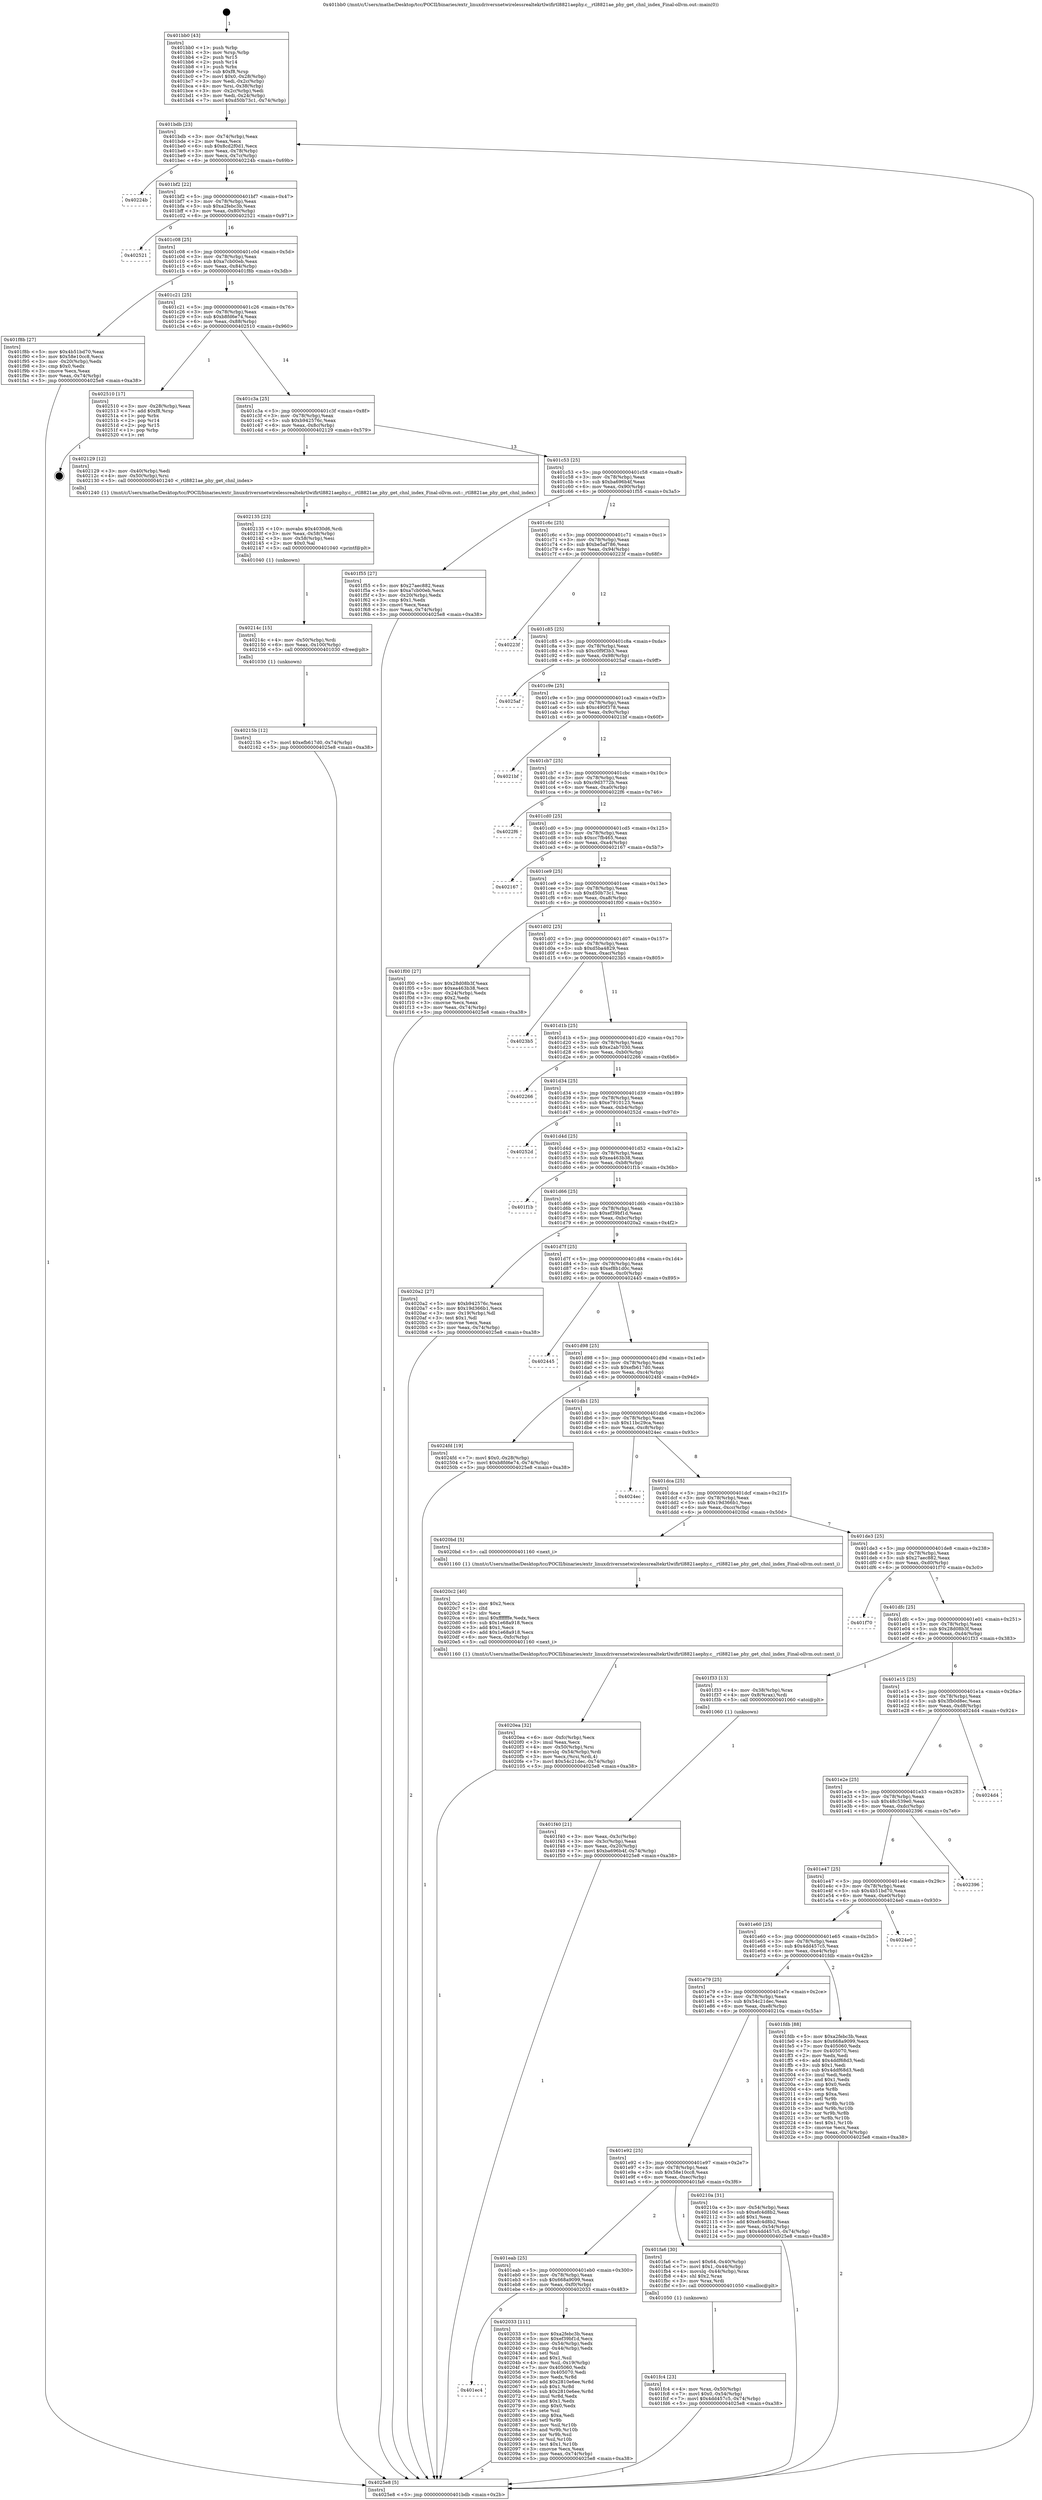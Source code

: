 digraph "0x401bb0" {
  label = "0x401bb0 (/mnt/c/Users/mathe/Desktop/tcc/POCII/binaries/extr_linuxdriversnetwirelessrealtekrtlwifirtl8821aephy.c__rtl8821ae_phy_get_chnl_index_Final-ollvm.out::main(0))"
  labelloc = "t"
  node[shape=record]

  Entry [label="",width=0.3,height=0.3,shape=circle,fillcolor=black,style=filled]
  "0x401bdb" [label="{
     0x401bdb [23]\l
     | [instrs]\l
     &nbsp;&nbsp;0x401bdb \<+3\>: mov -0x74(%rbp),%eax\l
     &nbsp;&nbsp;0x401bde \<+2\>: mov %eax,%ecx\l
     &nbsp;&nbsp;0x401be0 \<+6\>: sub $0x8cd2f0d1,%ecx\l
     &nbsp;&nbsp;0x401be6 \<+3\>: mov %eax,-0x78(%rbp)\l
     &nbsp;&nbsp;0x401be9 \<+3\>: mov %ecx,-0x7c(%rbp)\l
     &nbsp;&nbsp;0x401bec \<+6\>: je 000000000040224b \<main+0x69b\>\l
  }"]
  "0x40224b" [label="{
     0x40224b\l
  }", style=dashed]
  "0x401bf2" [label="{
     0x401bf2 [22]\l
     | [instrs]\l
     &nbsp;&nbsp;0x401bf2 \<+5\>: jmp 0000000000401bf7 \<main+0x47\>\l
     &nbsp;&nbsp;0x401bf7 \<+3\>: mov -0x78(%rbp),%eax\l
     &nbsp;&nbsp;0x401bfa \<+5\>: sub $0xa2febc3b,%eax\l
     &nbsp;&nbsp;0x401bff \<+3\>: mov %eax,-0x80(%rbp)\l
     &nbsp;&nbsp;0x401c02 \<+6\>: je 0000000000402521 \<main+0x971\>\l
  }"]
  Exit [label="",width=0.3,height=0.3,shape=circle,fillcolor=black,style=filled,peripheries=2]
  "0x402521" [label="{
     0x402521\l
  }", style=dashed]
  "0x401c08" [label="{
     0x401c08 [25]\l
     | [instrs]\l
     &nbsp;&nbsp;0x401c08 \<+5\>: jmp 0000000000401c0d \<main+0x5d\>\l
     &nbsp;&nbsp;0x401c0d \<+3\>: mov -0x78(%rbp),%eax\l
     &nbsp;&nbsp;0x401c10 \<+5\>: sub $0xa7cb00eb,%eax\l
     &nbsp;&nbsp;0x401c15 \<+6\>: mov %eax,-0x84(%rbp)\l
     &nbsp;&nbsp;0x401c1b \<+6\>: je 0000000000401f8b \<main+0x3db\>\l
  }"]
  "0x40215b" [label="{
     0x40215b [12]\l
     | [instrs]\l
     &nbsp;&nbsp;0x40215b \<+7\>: movl $0xefb617d0,-0x74(%rbp)\l
     &nbsp;&nbsp;0x402162 \<+5\>: jmp 00000000004025e8 \<main+0xa38\>\l
  }"]
  "0x401f8b" [label="{
     0x401f8b [27]\l
     | [instrs]\l
     &nbsp;&nbsp;0x401f8b \<+5\>: mov $0x4b51bd70,%eax\l
     &nbsp;&nbsp;0x401f90 \<+5\>: mov $0x58e10cc8,%ecx\l
     &nbsp;&nbsp;0x401f95 \<+3\>: mov -0x20(%rbp),%edx\l
     &nbsp;&nbsp;0x401f98 \<+3\>: cmp $0x0,%edx\l
     &nbsp;&nbsp;0x401f9b \<+3\>: cmove %ecx,%eax\l
     &nbsp;&nbsp;0x401f9e \<+3\>: mov %eax,-0x74(%rbp)\l
     &nbsp;&nbsp;0x401fa1 \<+5\>: jmp 00000000004025e8 \<main+0xa38\>\l
  }"]
  "0x401c21" [label="{
     0x401c21 [25]\l
     | [instrs]\l
     &nbsp;&nbsp;0x401c21 \<+5\>: jmp 0000000000401c26 \<main+0x76\>\l
     &nbsp;&nbsp;0x401c26 \<+3\>: mov -0x78(%rbp),%eax\l
     &nbsp;&nbsp;0x401c29 \<+5\>: sub $0xb8fd6e74,%eax\l
     &nbsp;&nbsp;0x401c2e \<+6\>: mov %eax,-0x88(%rbp)\l
     &nbsp;&nbsp;0x401c34 \<+6\>: je 0000000000402510 \<main+0x960\>\l
  }"]
  "0x40214c" [label="{
     0x40214c [15]\l
     | [instrs]\l
     &nbsp;&nbsp;0x40214c \<+4\>: mov -0x50(%rbp),%rdi\l
     &nbsp;&nbsp;0x402150 \<+6\>: mov %eax,-0x100(%rbp)\l
     &nbsp;&nbsp;0x402156 \<+5\>: call 0000000000401030 \<free@plt\>\l
     | [calls]\l
     &nbsp;&nbsp;0x401030 \{1\} (unknown)\l
  }"]
  "0x402510" [label="{
     0x402510 [17]\l
     | [instrs]\l
     &nbsp;&nbsp;0x402510 \<+3\>: mov -0x28(%rbp),%eax\l
     &nbsp;&nbsp;0x402513 \<+7\>: add $0xf8,%rsp\l
     &nbsp;&nbsp;0x40251a \<+1\>: pop %rbx\l
     &nbsp;&nbsp;0x40251b \<+2\>: pop %r14\l
     &nbsp;&nbsp;0x40251d \<+2\>: pop %r15\l
     &nbsp;&nbsp;0x40251f \<+1\>: pop %rbp\l
     &nbsp;&nbsp;0x402520 \<+1\>: ret\l
  }"]
  "0x401c3a" [label="{
     0x401c3a [25]\l
     | [instrs]\l
     &nbsp;&nbsp;0x401c3a \<+5\>: jmp 0000000000401c3f \<main+0x8f\>\l
     &nbsp;&nbsp;0x401c3f \<+3\>: mov -0x78(%rbp),%eax\l
     &nbsp;&nbsp;0x401c42 \<+5\>: sub $0xb942576c,%eax\l
     &nbsp;&nbsp;0x401c47 \<+6\>: mov %eax,-0x8c(%rbp)\l
     &nbsp;&nbsp;0x401c4d \<+6\>: je 0000000000402129 \<main+0x579\>\l
  }"]
  "0x402135" [label="{
     0x402135 [23]\l
     | [instrs]\l
     &nbsp;&nbsp;0x402135 \<+10\>: movabs $0x4030d6,%rdi\l
     &nbsp;&nbsp;0x40213f \<+3\>: mov %eax,-0x58(%rbp)\l
     &nbsp;&nbsp;0x402142 \<+3\>: mov -0x58(%rbp),%esi\l
     &nbsp;&nbsp;0x402145 \<+2\>: mov $0x0,%al\l
     &nbsp;&nbsp;0x402147 \<+5\>: call 0000000000401040 \<printf@plt\>\l
     | [calls]\l
     &nbsp;&nbsp;0x401040 \{1\} (unknown)\l
  }"]
  "0x402129" [label="{
     0x402129 [12]\l
     | [instrs]\l
     &nbsp;&nbsp;0x402129 \<+3\>: mov -0x40(%rbp),%edi\l
     &nbsp;&nbsp;0x40212c \<+4\>: mov -0x50(%rbp),%rsi\l
     &nbsp;&nbsp;0x402130 \<+5\>: call 0000000000401240 \<_rtl8821ae_phy_get_chnl_index\>\l
     | [calls]\l
     &nbsp;&nbsp;0x401240 \{1\} (/mnt/c/Users/mathe/Desktop/tcc/POCII/binaries/extr_linuxdriversnetwirelessrealtekrtlwifirtl8821aephy.c__rtl8821ae_phy_get_chnl_index_Final-ollvm.out::_rtl8821ae_phy_get_chnl_index)\l
  }"]
  "0x401c53" [label="{
     0x401c53 [25]\l
     | [instrs]\l
     &nbsp;&nbsp;0x401c53 \<+5\>: jmp 0000000000401c58 \<main+0xa8\>\l
     &nbsp;&nbsp;0x401c58 \<+3\>: mov -0x78(%rbp),%eax\l
     &nbsp;&nbsp;0x401c5b \<+5\>: sub $0xba696b4f,%eax\l
     &nbsp;&nbsp;0x401c60 \<+6\>: mov %eax,-0x90(%rbp)\l
     &nbsp;&nbsp;0x401c66 \<+6\>: je 0000000000401f55 \<main+0x3a5\>\l
  }"]
  "0x4020ea" [label="{
     0x4020ea [32]\l
     | [instrs]\l
     &nbsp;&nbsp;0x4020ea \<+6\>: mov -0xfc(%rbp),%ecx\l
     &nbsp;&nbsp;0x4020f0 \<+3\>: imul %eax,%ecx\l
     &nbsp;&nbsp;0x4020f3 \<+4\>: mov -0x50(%rbp),%rsi\l
     &nbsp;&nbsp;0x4020f7 \<+4\>: movslq -0x54(%rbp),%rdi\l
     &nbsp;&nbsp;0x4020fb \<+3\>: mov %ecx,(%rsi,%rdi,4)\l
     &nbsp;&nbsp;0x4020fe \<+7\>: movl $0x54c21dec,-0x74(%rbp)\l
     &nbsp;&nbsp;0x402105 \<+5\>: jmp 00000000004025e8 \<main+0xa38\>\l
  }"]
  "0x401f55" [label="{
     0x401f55 [27]\l
     | [instrs]\l
     &nbsp;&nbsp;0x401f55 \<+5\>: mov $0x27aec882,%eax\l
     &nbsp;&nbsp;0x401f5a \<+5\>: mov $0xa7cb00eb,%ecx\l
     &nbsp;&nbsp;0x401f5f \<+3\>: mov -0x20(%rbp),%edx\l
     &nbsp;&nbsp;0x401f62 \<+3\>: cmp $0x1,%edx\l
     &nbsp;&nbsp;0x401f65 \<+3\>: cmovl %ecx,%eax\l
     &nbsp;&nbsp;0x401f68 \<+3\>: mov %eax,-0x74(%rbp)\l
     &nbsp;&nbsp;0x401f6b \<+5\>: jmp 00000000004025e8 \<main+0xa38\>\l
  }"]
  "0x401c6c" [label="{
     0x401c6c [25]\l
     | [instrs]\l
     &nbsp;&nbsp;0x401c6c \<+5\>: jmp 0000000000401c71 \<main+0xc1\>\l
     &nbsp;&nbsp;0x401c71 \<+3\>: mov -0x78(%rbp),%eax\l
     &nbsp;&nbsp;0x401c74 \<+5\>: sub $0xbe5af786,%eax\l
     &nbsp;&nbsp;0x401c79 \<+6\>: mov %eax,-0x94(%rbp)\l
     &nbsp;&nbsp;0x401c7f \<+6\>: je 000000000040223f \<main+0x68f\>\l
  }"]
  "0x4020c2" [label="{
     0x4020c2 [40]\l
     | [instrs]\l
     &nbsp;&nbsp;0x4020c2 \<+5\>: mov $0x2,%ecx\l
     &nbsp;&nbsp;0x4020c7 \<+1\>: cltd\l
     &nbsp;&nbsp;0x4020c8 \<+2\>: idiv %ecx\l
     &nbsp;&nbsp;0x4020ca \<+6\>: imul $0xfffffffe,%edx,%ecx\l
     &nbsp;&nbsp;0x4020d0 \<+6\>: sub $0x1e68a918,%ecx\l
     &nbsp;&nbsp;0x4020d6 \<+3\>: add $0x1,%ecx\l
     &nbsp;&nbsp;0x4020d9 \<+6\>: add $0x1e68a918,%ecx\l
     &nbsp;&nbsp;0x4020df \<+6\>: mov %ecx,-0xfc(%rbp)\l
     &nbsp;&nbsp;0x4020e5 \<+5\>: call 0000000000401160 \<next_i\>\l
     | [calls]\l
     &nbsp;&nbsp;0x401160 \{1\} (/mnt/c/Users/mathe/Desktop/tcc/POCII/binaries/extr_linuxdriversnetwirelessrealtekrtlwifirtl8821aephy.c__rtl8821ae_phy_get_chnl_index_Final-ollvm.out::next_i)\l
  }"]
  "0x40223f" [label="{
     0x40223f\l
  }", style=dashed]
  "0x401c85" [label="{
     0x401c85 [25]\l
     | [instrs]\l
     &nbsp;&nbsp;0x401c85 \<+5\>: jmp 0000000000401c8a \<main+0xda\>\l
     &nbsp;&nbsp;0x401c8a \<+3\>: mov -0x78(%rbp),%eax\l
     &nbsp;&nbsp;0x401c8d \<+5\>: sub $0xc0f9f3b3,%eax\l
     &nbsp;&nbsp;0x401c92 \<+6\>: mov %eax,-0x98(%rbp)\l
     &nbsp;&nbsp;0x401c98 \<+6\>: je 00000000004025af \<main+0x9ff\>\l
  }"]
  "0x401ec4" [label="{
     0x401ec4\l
  }", style=dashed]
  "0x4025af" [label="{
     0x4025af\l
  }", style=dashed]
  "0x401c9e" [label="{
     0x401c9e [25]\l
     | [instrs]\l
     &nbsp;&nbsp;0x401c9e \<+5\>: jmp 0000000000401ca3 \<main+0xf3\>\l
     &nbsp;&nbsp;0x401ca3 \<+3\>: mov -0x78(%rbp),%eax\l
     &nbsp;&nbsp;0x401ca6 \<+5\>: sub $0xc490f378,%eax\l
     &nbsp;&nbsp;0x401cab \<+6\>: mov %eax,-0x9c(%rbp)\l
     &nbsp;&nbsp;0x401cb1 \<+6\>: je 00000000004021bf \<main+0x60f\>\l
  }"]
  "0x402033" [label="{
     0x402033 [111]\l
     | [instrs]\l
     &nbsp;&nbsp;0x402033 \<+5\>: mov $0xa2febc3b,%eax\l
     &nbsp;&nbsp;0x402038 \<+5\>: mov $0xef39bf1d,%ecx\l
     &nbsp;&nbsp;0x40203d \<+3\>: mov -0x54(%rbp),%edx\l
     &nbsp;&nbsp;0x402040 \<+3\>: cmp -0x44(%rbp),%edx\l
     &nbsp;&nbsp;0x402043 \<+4\>: setl %sil\l
     &nbsp;&nbsp;0x402047 \<+4\>: and $0x1,%sil\l
     &nbsp;&nbsp;0x40204b \<+4\>: mov %sil,-0x19(%rbp)\l
     &nbsp;&nbsp;0x40204f \<+7\>: mov 0x405060,%edx\l
     &nbsp;&nbsp;0x402056 \<+7\>: mov 0x405070,%edi\l
     &nbsp;&nbsp;0x40205d \<+3\>: mov %edx,%r8d\l
     &nbsp;&nbsp;0x402060 \<+7\>: add $0x2810e6ee,%r8d\l
     &nbsp;&nbsp;0x402067 \<+4\>: sub $0x1,%r8d\l
     &nbsp;&nbsp;0x40206b \<+7\>: sub $0x2810e6ee,%r8d\l
     &nbsp;&nbsp;0x402072 \<+4\>: imul %r8d,%edx\l
     &nbsp;&nbsp;0x402076 \<+3\>: and $0x1,%edx\l
     &nbsp;&nbsp;0x402079 \<+3\>: cmp $0x0,%edx\l
     &nbsp;&nbsp;0x40207c \<+4\>: sete %sil\l
     &nbsp;&nbsp;0x402080 \<+3\>: cmp $0xa,%edi\l
     &nbsp;&nbsp;0x402083 \<+4\>: setl %r9b\l
     &nbsp;&nbsp;0x402087 \<+3\>: mov %sil,%r10b\l
     &nbsp;&nbsp;0x40208a \<+3\>: and %r9b,%r10b\l
     &nbsp;&nbsp;0x40208d \<+3\>: xor %r9b,%sil\l
     &nbsp;&nbsp;0x402090 \<+3\>: or %sil,%r10b\l
     &nbsp;&nbsp;0x402093 \<+4\>: test $0x1,%r10b\l
     &nbsp;&nbsp;0x402097 \<+3\>: cmovne %ecx,%eax\l
     &nbsp;&nbsp;0x40209a \<+3\>: mov %eax,-0x74(%rbp)\l
     &nbsp;&nbsp;0x40209d \<+5\>: jmp 00000000004025e8 \<main+0xa38\>\l
  }"]
  "0x4021bf" [label="{
     0x4021bf\l
  }", style=dashed]
  "0x401cb7" [label="{
     0x401cb7 [25]\l
     | [instrs]\l
     &nbsp;&nbsp;0x401cb7 \<+5\>: jmp 0000000000401cbc \<main+0x10c\>\l
     &nbsp;&nbsp;0x401cbc \<+3\>: mov -0x78(%rbp),%eax\l
     &nbsp;&nbsp;0x401cbf \<+5\>: sub $0xc9d3772b,%eax\l
     &nbsp;&nbsp;0x401cc4 \<+6\>: mov %eax,-0xa0(%rbp)\l
     &nbsp;&nbsp;0x401cca \<+6\>: je 00000000004022f6 \<main+0x746\>\l
  }"]
  "0x401fc4" [label="{
     0x401fc4 [23]\l
     | [instrs]\l
     &nbsp;&nbsp;0x401fc4 \<+4\>: mov %rax,-0x50(%rbp)\l
     &nbsp;&nbsp;0x401fc8 \<+7\>: movl $0x0,-0x54(%rbp)\l
     &nbsp;&nbsp;0x401fcf \<+7\>: movl $0x4dd457c5,-0x74(%rbp)\l
     &nbsp;&nbsp;0x401fd6 \<+5\>: jmp 00000000004025e8 \<main+0xa38\>\l
  }"]
  "0x4022f6" [label="{
     0x4022f6\l
  }", style=dashed]
  "0x401cd0" [label="{
     0x401cd0 [25]\l
     | [instrs]\l
     &nbsp;&nbsp;0x401cd0 \<+5\>: jmp 0000000000401cd5 \<main+0x125\>\l
     &nbsp;&nbsp;0x401cd5 \<+3\>: mov -0x78(%rbp),%eax\l
     &nbsp;&nbsp;0x401cd8 \<+5\>: sub $0xcc7fb465,%eax\l
     &nbsp;&nbsp;0x401cdd \<+6\>: mov %eax,-0xa4(%rbp)\l
     &nbsp;&nbsp;0x401ce3 \<+6\>: je 0000000000402167 \<main+0x5b7\>\l
  }"]
  "0x401eab" [label="{
     0x401eab [25]\l
     | [instrs]\l
     &nbsp;&nbsp;0x401eab \<+5\>: jmp 0000000000401eb0 \<main+0x300\>\l
     &nbsp;&nbsp;0x401eb0 \<+3\>: mov -0x78(%rbp),%eax\l
     &nbsp;&nbsp;0x401eb3 \<+5\>: sub $0x668a9099,%eax\l
     &nbsp;&nbsp;0x401eb8 \<+6\>: mov %eax,-0xf0(%rbp)\l
     &nbsp;&nbsp;0x401ebe \<+6\>: je 0000000000402033 \<main+0x483\>\l
  }"]
  "0x402167" [label="{
     0x402167\l
  }", style=dashed]
  "0x401ce9" [label="{
     0x401ce9 [25]\l
     | [instrs]\l
     &nbsp;&nbsp;0x401ce9 \<+5\>: jmp 0000000000401cee \<main+0x13e\>\l
     &nbsp;&nbsp;0x401cee \<+3\>: mov -0x78(%rbp),%eax\l
     &nbsp;&nbsp;0x401cf1 \<+5\>: sub $0xd50b73c1,%eax\l
     &nbsp;&nbsp;0x401cf6 \<+6\>: mov %eax,-0xa8(%rbp)\l
     &nbsp;&nbsp;0x401cfc \<+6\>: je 0000000000401f00 \<main+0x350\>\l
  }"]
  "0x401fa6" [label="{
     0x401fa6 [30]\l
     | [instrs]\l
     &nbsp;&nbsp;0x401fa6 \<+7\>: movl $0x64,-0x40(%rbp)\l
     &nbsp;&nbsp;0x401fad \<+7\>: movl $0x1,-0x44(%rbp)\l
     &nbsp;&nbsp;0x401fb4 \<+4\>: movslq -0x44(%rbp),%rax\l
     &nbsp;&nbsp;0x401fb8 \<+4\>: shl $0x2,%rax\l
     &nbsp;&nbsp;0x401fbc \<+3\>: mov %rax,%rdi\l
     &nbsp;&nbsp;0x401fbf \<+5\>: call 0000000000401050 \<malloc@plt\>\l
     | [calls]\l
     &nbsp;&nbsp;0x401050 \{1\} (unknown)\l
  }"]
  "0x401f00" [label="{
     0x401f00 [27]\l
     | [instrs]\l
     &nbsp;&nbsp;0x401f00 \<+5\>: mov $0x28d08b3f,%eax\l
     &nbsp;&nbsp;0x401f05 \<+5\>: mov $0xea463b38,%ecx\l
     &nbsp;&nbsp;0x401f0a \<+3\>: mov -0x24(%rbp),%edx\l
     &nbsp;&nbsp;0x401f0d \<+3\>: cmp $0x2,%edx\l
     &nbsp;&nbsp;0x401f10 \<+3\>: cmovne %ecx,%eax\l
     &nbsp;&nbsp;0x401f13 \<+3\>: mov %eax,-0x74(%rbp)\l
     &nbsp;&nbsp;0x401f16 \<+5\>: jmp 00000000004025e8 \<main+0xa38\>\l
  }"]
  "0x401d02" [label="{
     0x401d02 [25]\l
     | [instrs]\l
     &nbsp;&nbsp;0x401d02 \<+5\>: jmp 0000000000401d07 \<main+0x157\>\l
     &nbsp;&nbsp;0x401d07 \<+3\>: mov -0x78(%rbp),%eax\l
     &nbsp;&nbsp;0x401d0a \<+5\>: sub $0xd5ba4829,%eax\l
     &nbsp;&nbsp;0x401d0f \<+6\>: mov %eax,-0xac(%rbp)\l
     &nbsp;&nbsp;0x401d15 \<+6\>: je 00000000004023b5 \<main+0x805\>\l
  }"]
  "0x4025e8" [label="{
     0x4025e8 [5]\l
     | [instrs]\l
     &nbsp;&nbsp;0x4025e8 \<+5\>: jmp 0000000000401bdb \<main+0x2b\>\l
  }"]
  "0x401bb0" [label="{
     0x401bb0 [43]\l
     | [instrs]\l
     &nbsp;&nbsp;0x401bb0 \<+1\>: push %rbp\l
     &nbsp;&nbsp;0x401bb1 \<+3\>: mov %rsp,%rbp\l
     &nbsp;&nbsp;0x401bb4 \<+2\>: push %r15\l
     &nbsp;&nbsp;0x401bb6 \<+2\>: push %r14\l
     &nbsp;&nbsp;0x401bb8 \<+1\>: push %rbx\l
     &nbsp;&nbsp;0x401bb9 \<+7\>: sub $0xf8,%rsp\l
     &nbsp;&nbsp;0x401bc0 \<+7\>: movl $0x0,-0x28(%rbp)\l
     &nbsp;&nbsp;0x401bc7 \<+3\>: mov %edi,-0x2c(%rbp)\l
     &nbsp;&nbsp;0x401bca \<+4\>: mov %rsi,-0x38(%rbp)\l
     &nbsp;&nbsp;0x401bce \<+3\>: mov -0x2c(%rbp),%edi\l
     &nbsp;&nbsp;0x401bd1 \<+3\>: mov %edi,-0x24(%rbp)\l
     &nbsp;&nbsp;0x401bd4 \<+7\>: movl $0xd50b73c1,-0x74(%rbp)\l
  }"]
  "0x401e92" [label="{
     0x401e92 [25]\l
     | [instrs]\l
     &nbsp;&nbsp;0x401e92 \<+5\>: jmp 0000000000401e97 \<main+0x2e7\>\l
     &nbsp;&nbsp;0x401e97 \<+3\>: mov -0x78(%rbp),%eax\l
     &nbsp;&nbsp;0x401e9a \<+5\>: sub $0x58e10cc8,%eax\l
     &nbsp;&nbsp;0x401e9f \<+6\>: mov %eax,-0xec(%rbp)\l
     &nbsp;&nbsp;0x401ea5 \<+6\>: je 0000000000401fa6 \<main+0x3f6\>\l
  }"]
  "0x4023b5" [label="{
     0x4023b5\l
  }", style=dashed]
  "0x401d1b" [label="{
     0x401d1b [25]\l
     | [instrs]\l
     &nbsp;&nbsp;0x401d1b \<+5\>: jmp 0000000000401d20 \<main+0x170\>\l
     &nbsp;&nbsp;0x401d20 \<+3\>: mov -0x78(%rbp),%eax\l
     &nbsp;&nbsp;0x401d23 \<+5\>: sub $0xe2ab7030,%eax\l
     &nbsp;&nbsp;0x401d28 \<+6\>: mov %eax,-0xb0(%rbp)\l
     &nbsp;&nbsp;0x401d2e \<+6\>: je 0000000000402266 \<main+0x6b6\>\l
  }"]
  "0x40210a" [label="{
     0x40210a [31]\l
     | [instrs]\l
     &nbsp;&nbsp;0x40210a \<+3\>: mov -0x54(%rbp),%eax\l
     &nbsp;&nbsp;0x40210d \<+5\>: sub $0xefc4d8b2,%eax\l
     &nbsp;&nbsp;0x402112 \<+3\>: add $0x1,%eax\l
     &nbsp;&nbsp;0x402115 \<+5\>: add $0xefc4d8b2,%eax\l
     &nbsp;&nbsp;0x40211a \<+3\>: mov %eax,-0x54(%rbp)\l
     &nbsp;&nbsp;0x40211d \<+7\>: movl $0x4dd457c5,-0x74(%rbp)\l
     &nbsp;&nbsp;0x402124 \<+5\>: jmp 00000000004025e8 \<main+0xa38\>\l
  }"]
  "0x402266" [label="{
     0x402266\l
  }", style=dashed]
  "0x401d34" [label="{
     0x401d34 [25]\l
     | [instrs]\l
     &nbsp;&nbsp;0x401d34 \<+5\>: jmp 0000000000401d39 \<main+0x189\>\l
     &nbsp;&nbsp;0x401d39 \<+3\>: mov -0x78(%rbp),%eax\l
     &nbsp;&nbsp;0x401d3c \<+5\>: sub $0xe7910123,%eax\l
     &nbsp;&nbsp;0x401d41 \<+6\>: mov %eax,-0xb4(%rbp)\l
     &nbsp;&nbsp;0x401d47 \<+6\>: je 000000000040252d \<main+0x97d\>\l
  }"]
  "0x401e79" [label="{
     0x401e79 [25]\l
     | [instrs]\l
     &nbsp;&nbsp;0x401e79 \<+5\>: jmp 0000000000401e7e \<main+0x2ce\>\l
     &nbsp;&nbsp;0x401e7e \<+3\>: mov -0x78(%rbp),%eax\l
     &nbsp;&nbsp;0x401e81 \<+5\>: sub $0x54c21dec,%eax\l
     &nbsp;&nbsp;0x401e86 \<+6\>: mov %eax,-0xe8(%rbp)\l
     &nbsp;&nbsp;0x401e8c \<+6\>: je 000000000040210a \<main+0x55a\>\l
  }"]
  "0x40252d" [label="{
     0x40252d\l
  }", style=dashed]
  "0x401d4d" [label="{
     0x401d4d [25]\l
     | [instrs]\l
     &nbsp;&nbsp;0x401d4d \<+5\>: jmp 0000000000401d52 \<main+0x1a2\>\l
     &nbsp;&nbsp;0x401d52 \<+3\>: mov -0x78(%rbp),%eax\l
     &nbsp;&nbsp;0x401d55 \<+5\>: sub $0xea463b38,%eax\l
     &nbsp;&nbsp;0x401d5a \<+6\>: mov %eax,-0xb8(%rbp)\l
     &nbsp;&nbsp;0x401d60 \<+6\>: je 0000000000401f1b \<main+0x36b\>\l
  }"]
  "0x401fdb" [label="{
     0x401fdb [88]\l
     | [instrs]\l
     &nbsp;&nbsp;0x401fdb \<+5\>: mov $0xa2febc3b,%eax\l
     &nbsp;&nbsp;0x401fe0 \<+5\>: mov $0x668a9099,%ecx\l
     &nbsp;&nbsp;0x401fe5 \<+7\>: mov 0x405060,%edx\l
     &nbsp;&nbsp;0x401fec \<+7\>: mov 0x405070,%esi\l
     &nbsp;&nbsp;0x401ff3 \<+2\>: mov %edx,%edi\l
     &nbsp;&nbsp;0x401ff5 \<+6\>: add $0x4ddf68d3,%edi\l
     &nbsp;&nbsp;0x401ffb \<+3\>: sub $0x1,%edi\l
     &nbsp;&nbsp;0x401ffe \<+6\>: sub $0x4ddf68d3,%edi\l
     &nbsp;&nbsp;0x402004 \<+3\>: imul %edi,%edx\l
     &nbsp;&nbsp;0x402007 \<+3\>: and $0x1,%edx\l
     &nbsp;&nbsp;0x40200a \<+3\>: cmp $0x0,%edx\l
     &nbsp;&nbsp;0x40200d \<+4\>: sete %r8b\l
     &nbsp;&nbsp;0x402011 \<+3\>: cmp $0xa,%esi\l
     &nbsp;&nbsp;0x402014 \<+4\>: setl %r9b\l
     &nbsp;&nbsp;0x402018 \<+3\>: mov %r8b,%r10b\l
     &nbsp;&nbsp;0x40201b \<+3\>: and %r9b,%r10b\l
     &nbsp;&nbsp;0x40201e \<+3\>: xor %r9b,%r8b\l
     &nbsp;&nbsp;0x402021 \<+3\>: or %r8b,%r10b\l
     &nbsp;&nbsp;0x402024 \<+4\>: test $0x1,%r10b\l
     &nbsp;&nbsp;0x402028 \<+3\>: cmovne %ecx,%eax\l
     &nbsp;&nbsp;0x40202b \<+3\>: mov %eax,-0x74(%rbp)\l
     &nbsp;&nbsp;0x40202e \<+5\>: jmp 00000000004025e8 \<main+0xa38\>\l
  }"]
  "0x401f1b" [label="{
     0x401f1b\l
  }", style=dashed]
  "0x401d66" [label="{
     0x401d66 [25]\l
     | [instrs]\l
     &nbsp;&nbsp;0x401d66 \<+5\>: jmp 0000000000401d6b \<main+0x1bb\>\l
     &nbsp;&nbsp;0x401d6b \<+3\>: mov -0x78(%rbp),%eax\l
     &nbsp;&nbsp;0x401d6e \<+5\>: sub $0xef39bf1d,%eax\l
     &nbsp;&nbsp;0x401d73 \<+6\>: mov %eax,-0xbc(%rbp)\l
     &nbsp;&nbsp;0x401d79 \<+6\>: je 00000000004020a2 \<main+0x4f2\>\l
  }"]
  "0x401e60" [label="{
     0x401e60 [25]\l
     | [instrs]\l
     &nbsp;&nbsp;0x401e60 \<+5\>: jmp 0000000000401e65 \<main+0x2b5\>\l
     &nbsp;&nbsp;0x401e65 \<+3\>: mov -0x78(%rbp),%eax\l
     &nbsp;&nbsp;0x401e68 \<+5\>: sub $0x4dd457c5,%eax\l
     &nbsp;&nbsp;0x401e6d \<+6\>: mov %eax,-0xe4(%rbp)\l
     &nbsp;&nbsp;0x401e73 \<+6\>: je 0000000000401fdb \<main+0x42b\>\l
  }"]
  "0x4020a2" [label="{
     0x4020a2 [27]\l
     | [instrs]\l
     &nbsp;&nbsp;0x4020a2 \<+5\>: mov $0xb942576c,%eax\l
     &nbsp;&nbsp;0x4020a7 \<+5\>: mov $0x19d366b1,%ecx\l
     &nbsp;&nbsp;0x4020ac \<+3\>: mov -0x19(%rbp),%dl\l
     &nbsp;&nbsp;0x4020af \<+3\>: test $0x1,%dl\l
     &nbsp;&nbsp;0x4020b2 \<+3\>: cmovne %ecx,%eax\l
     &nbsp;&nbsp;0x4020b5 \<+3\>: mov %eax,-0x74(%rbp)\l
     &nbsp;&nbsp;0x4020b8 \<+5\>: jmp 00000000004025e8 \<main+0xa38\>\l
  }"]
  "0x401d7f" [label="{
     0x401d7f [25]\l
     | [instrs]\l
     &nbsp;&nbsp;0x401d7f \<+5\>: jmp 0000000000401d84 \<main+0x1d4\>\l
     &nbsp;&nbsp;0x401d84 \<+3\>: mov -0x78(%rbp),%eax\l
     &nbsp;&nbsp;0x401d87 \<+5\>: sub $0xef8b1d0c,%eax\l
     &nbsp;&nbsp;0x401d8c \<+6\>: mov %eax,-0xc0(%rbp)\l
     &nbsp;&nbsp;0x401d92 \<+6\>: je 0000000000402445 \<main+0x895\>\l
  }"]
  "0x4024e0" [label="{
     0x4024e0\l
  }", style=dashed]
  "0x402445" [label="{
     0x402445\l
  }", style=dashed]
  "0x401d98" [label="{
     0x401d98 [25]\l
     | [instrs]\l
     &nbsp;&nbsp;0x401d98 \<+5\>: jmp 0000000000401d9d \<main+0x1ed\>\l
     &nbsp;&nbsp;0x401d9d \<+3\>: mov -0x78(%rbp),%eax\l
     &nbsp;&nbsp;0x401da0 \<+5\>: sub $0xefb617d0,%eax\l
     &nbsp;&nbsp;0x401da5 \<+6\>: mov %eax,-0xc4(%rbp)\l
     &nbsp;&nbsp;0x401dab \<+6\>: je 00000000004024fd \<main+0x94d\>\l
  }"]
  "0x401e47" [label="{
     0x401e47 [25]\l
     | [instrs]\l
     &nbsp;&nbsp;0x401e47 \<+5\>: jmp 0000000000401e4c \<main+0x29c\>\l
     &nbsp;&nbsp;0x401e4c \<+3\>: mov -0x78(%rbp),%eax\l
     &nbsp;&nbsp;0x401e4f \<+5\>: sub $0x4b51bd70,%eax\l
     &nbsp;&nbsp;0x401e54 \<+6\>: mov %eax,-0xe0(%rbp)\l
     &nbsp;&nbsp;0x401e5a \<+6\>: je 00000000004024e0 \<main+0x930\>\l
  }"]
  "0x4024fd" [label="{
     0x4024fd [19]\l
     | [instrs]\l
     &nbsp;&nbsp;0x4024fd \<+7\>: movl $0x0,-0x28(%rbp)\l
     &nbsp;&nbsp;0x402504 \<+7\>: movl $0xb8fd6e74,-0x74(%rbp)\l
     &nbsp;&nbsp;0x40250b \<+5\>: jmp 00000000004025e8 \<main+0xa38\>\l
  }"]
  "0x401db1" [label="{
     0x401db1 [25]\l
     | [instrs]\l
     &nbsp;&nbsp;0x401db1 \<+5\>: jmp 0000000000401db6 \<main+0x206\>\l
     &nbsp;&nbsp;0x401db6 \<+3\>: mov -0x78(%rbp),%eax\l
     &nbsp;&nbsp;0x401db9 \<+5\>: sub $0x11bc29ca,%eax\l
     &nbsp;&nbsp;0x401dbe \<+6\>: mov %eax,-0xc8(%rbp)\l
     &nbsp;&nbsp;0x401dc4 \<+6\>: je 00000000004024ec \<main+0x93c\>\l
  }"]
  "0x402396" [label="{
     0x402396\l
  }", style=dashed]
  "0x4024ec" [label="{
     0x4024ec\l
  }", style=dashed]
  "0x401dca" [label="{
     0x401dca [25]\l
     | [instrs]\l
     &nbsp;&nbsp;0x401dca \<+5\>: jmp 0000000000401dcf \<main+0x21f\>\l
     &nbsp;&nbsp;0x401dcf \<+3\>: mov -0x78(%rbp),%eax\l
     &nbsp;&nbsp;0x401dd2 \<+5\>: sub $0x19d366b1,%eax\l
     &nbsp;&nbsp;0x401dd7 \<+6\>: mov %eax,-0xcc(%rbp)\l
     &nbsp;&nbsp;0x401ddd \<+6\>: je 00000000004020bd \<main+0x50d\>\l
  }"]
  "0x401e2e" [label="{
     0x401e2e [25]\l
     | [instrs]\l
     &nbsp;&nbsp;0x401e2e \<+5\>: jmp 0000000000401e33 \<main+0x283\>\l
     &nbsp;&nbsp;0x401e33 \<+3\>: mov -0x78(%rbp),%eax\l
     &nbsp;&nbsp;0x401e36 \<+5\>: sub $0x48c539e0,%eax\l
     &nbsp;&nbsp;0x401e3b \<+6\>: mov %eax,-0xdc(%rbp)\l
     &nbsp;&nbsp;0x401e41 \<+6\>: je 0000000000402396 \<main+0x7e6\>\l
  }"]
  "0x4020bd" [label="{
     0x4020bd [5]\l
     | [instrs]\l
     &nbsp;&nbsp;0x4020bd \<+5\>: call 0000000000401160 \<next_i\>\l
     | [calls]\l
     &nbsp;&nbsp;0x401160 \{1\} (/mnt/c/Users/mathe/Desktop/tcc/POCII/binaries/extr_linuxdriversnetwirelessrealtekrtlwifirtl8821aephy.c__rtl8821ae_phy_get_chnl_index_Final-ollvm.out::next_i)\l
  }"]
  "0x401de3" [label="{
     0x401de3 [25]\l
     | [instrs]\l
     &nbsp;&nbsp;0x401de3 \<+5\>: jmp 0000000000401de8 \<main+0x238\>\l
     &nbsp;&nbsp;0x401de8 \<+3\>: mov -0x78(%rbp),%eax\l
     &nbsp;&nbsp;0x401deb \<+5\>: sub $0x27aec882,%eax\l
     &nbsp;&nbsp;0x401df0 \<+6\>: mov %eax,-0xd0(%rbp)\l
     &nbsp;&nbsp;0x401df6 \<+6\>: je 0000000000401f70 \<main+0x3c0\>\l
  }"]
  "0x4024d4" [label="{
     0x4024d4\l
  }", style=dashed]
  "0x401f70" [label="{
     0x401f70\l
  }", style=dashed]
  "0x401dfc" [label="{
     0x401dfc [25]\l
     | [instrs]\l
     &nbsp;&nbsp;0x401dfc \<+5\>: jmp 0000000000401e01 \<main+0x251\>\l
     &nbsp;&nbsp;0x401e01 \<+3\>: mov -0x78(%rbp),%eax\l
     &nbsp;&nbsp;0x401e04 \<+5\>: sub $0x28d08b3f,%eax\l
     &nbsp;&nbsp;0x401e09 \<+6\>: mov %eax,-0xd4(%rbp)\l
     &nbsp;&nbsp;0x401e0f \<+6\>: je 0000000000401f33 \<main+0x383\>\l
  }"]
  "0x401f40" [label="{
     0x401f40 [21]\l
     | [instrs]\l
     &nbsp;&nbsp;0x401f40 \<+3\>: mov %eax,-0x3c(%rbp)\l
     &nbsp;&nbsp;0x401f43 \<+3\>: mov -0x3c(%rbp),%eax\l
     &nbsp;&nbsp;0x401f46 \<+3\>: mov %eax,-0x20(%rbp)\l
     &nbsp;&nbsp;0x401f49 \<+7\>: movl $0xba696b4f,-0x74(%rbp)\l
     &nbsp;&nbsp;0x401f50 \<+5\>: jmp 00000000004025e8 \<main+0xa38\>\l
  }"]
  "0x401f33" [label="{
     0x401f33 [13]\l
     | [instrs]\l
     &nbsp;&nbsp;0x401f33 \<+4\>: mov -0x38(%rbp),%rax\l
     &nbsp;&nbsp;0x401f37 \<+4\>: mov 0x8(%rax),%rdi\l
     &nbsp;&nbsp;0x401f3b \<+5\>: call 0000000000401060 \<atoi@plt\>\l
     | [calls]\l
     &nbsp;&nbsp;0x401060 \{1\} (unknown)\l
  }"]
  "0x401e15" [label="{
     0x401e15 [25]\l
     | [instrs]\l
     &nbsp;&nbsp;0x401e15 \<+5\>: jmp 0000000000401e1a \<main+0x26a\>\l
     &nbsp;&nbsp;0x401e1a \<+3\>: mov -0x78(%rbp),%eax\l
     &nbsp;&nbsp;0x401e1d \<+5\>: sub $0x3fb0d8ec,%eax\l
     &nbsp;&nbsp;0x401e22 \<+6\>: mov %eax,-0xd8(%rbp)\l
     &nbsp;&nbsp;0x401e28 \<+6\>: je 00000000004024d4 \<main+0x924\>\l
  }"]
  Entry -> "0x401bb0" [label=" 1"]
  "0x401bdb" -> "0x40224b" [label=" 0"]
  "0x401bdb" -> "0x401bf2" [label=" 16"]
  "0x402510" -> Exit [label=" 1"]
  "0x401bf2" -> "0x402521" [label=" 0"]
  "0x401bf2" -> "0x401c08" [label=" 16"]
  "0x4024fd" -> "0x4025e8" [label=" 1"]
  "0x401c08" -> "0x401f8b" [label=" 1"]
  "0x401c08" -> "0x401c21" [label=" 15"]
  "0x40215b" -> "0x4025e8" [label=" 1"]
  "0x401c21" -> "0x402510" [label=" 1"]
  "0x401c21" -> "0x401c3a" [label=" 14"]
  "0x40214c" -> "0x40215b" [label=" 1"]
  "0x401c3a" -> "0x402129" [label=" 1"]
  "0x401c3a" -> "0x401c53" [label=" 13"]
  "0x402135" -> "0x40214c" [label=" 1"]
  "0x401c53" -> "0x401f55" [label=" 1"]
  "0x401c53" -> "0x401c6c" [label=" 12"]
  "0x402129" -> "0x402135" [label=" 1"]
  "0x401c6c" -> "0x40223f" [label=" 0"]
  "0x401c6c" -> "0x401c85" [label=" 12"]
  "0x40210a" -> "0x4025e8" [label=" 1"]
  "0x401c85" -> "0x4025af" [label=" 0"]
  "0x401c85" -> "0x401c9e" [label=" 12"]
  "0x4020ea" -> "0x4025e8" [label=" 1"]
  "0x401c9e" -> "0x4021bf" [label=" 0"]
  "0x401c9e" -> "0x401cb7" [label=" 12"]
  "0x4020c2" -> "0x4020ea" [label=" 1"]
  "0x401cb7" -> "0x4022f6" [label=" 0"]
  "0x401cb7" -> "0x401cd0" [label=" 12"]
  "0x4020a2" -> "0x4025e8" [label=" 2"]
  "0x401cd0" -> "0x402167" [label=" 0"]
  "0x401cd0" -> "0x401ce9" [label=" 12"]
  "0x402033" -> "0x4025e8" [label=" 2"]
  "0x401ce9" -> "0x401f00" [label=" 1"]
  "0x401ce9" -> "0x401d02" [label=" 11"]
  "0x401f00" -> "0x4025e8" [label=" 1"]
  "0x401bb0" -> "0x401bdb" [label=" 1"]
  "0x4025e8" -> "0x401bdb" [label=" 15"]
  "0x401eab" -> "0x401ec4" [label=" 0"]
  "0x401d02" -> "0x4023b5" [label=" 0"]
  "0x401d02" -> "0x401d1b" [label=" 11"]
  "0x4020bd" -> "0x4020c2" [label=" 1"]
  "0x401d1b" -> "0x402266" [label=" 0"]
  "0x401d1b" -> "0x401d34" [label=" 11"]
  "0x401fdb" -> "0x4025e8" [label=" 2"]
  "0x401d34" -> "0x40252d" [label=" 0"]
  "0x401d34" -> "0x401d4d" [label=" 11"]
  "0x401fa6" -> "0x401fc4" [label=" 1"]
  "0x401d4d" -> "0x401f1b" [label=" 0"]
  "0x401d4d" -> "0x401d66" [label=" 11"]
  "0x401e92" -> "0x401eab" [label=" 2"]
  "0x401d66" -> "0x4020a2" [label=" 2"]
  "0x401d66" -> "0x401d7f" [label=" 9"]
  "0x401eab" -> "0x402033" [label=" 2"]
  "0x401d7f" -> "0x402445" [label=" 0"]
  "0x401d7f" -> "0x401d98" [label=" 9"]
  "0x401e79" -> "0x401e92" [label=" 3"]
  "0x401d98" -> "0x4024fd" [label=" 1"]
  "0x401d98" -> "0x401db1" [label=" 8"]
  "0x401fc4" -> "0x4025e8" [label=" 1"]
  "0x401db1" -> "0x4024ec" [label=" 0"]
  "0x401db1" -> "0x401dca" [label=" 8"]
  "0x401e60" -> "0x401e79" [label=" 4"]
  "0x401dca" -> "0x4020bd" [label=" 1"]
  "0x401dca" -> "0x401de3" [label=" 7"]
  "0x401e92" -> "0x401fa6" [label=" 1"]
  "0x401de3" -> "0x401f70" [label=" 0"]
  "0x401de3" -> "0x401dfc" [label=" 7"]
  "0x401e47" -> "0x401e60" [label=" 6"]
  "0x401dfc" -> "0x401f33" [label=" 1"]
  "0x401dfc" -> "0x401e15" [label=" 6"]
  "0x401f33" -> "0x401f40" [label=" 1"]
  "0x401f40" -> "0x4025e8" [label=" 1"]
  "0x401f55" -> "0x4025e8" [label=" 1"]
  "0x401f8b" -> "0x4025e8" [label=" 1"]
  "0x401e47" -> "0x4024e0" [label=" 0"]
  "0x401e15" -> "0x4024d4" [label=" 0"]
  "0x401e15" -> "0x401e2e" [label=" 6"]
  "0x401e60" -> "0x401fdb" [label=" 2"]
  "0x401e2e" -> "0x402396" [label=" 0"]
  "0x401e2e" -> "0x401e47" [label=" 6"]
  "0x401e79" -> "0x40210a" [label=" 1"]
}
